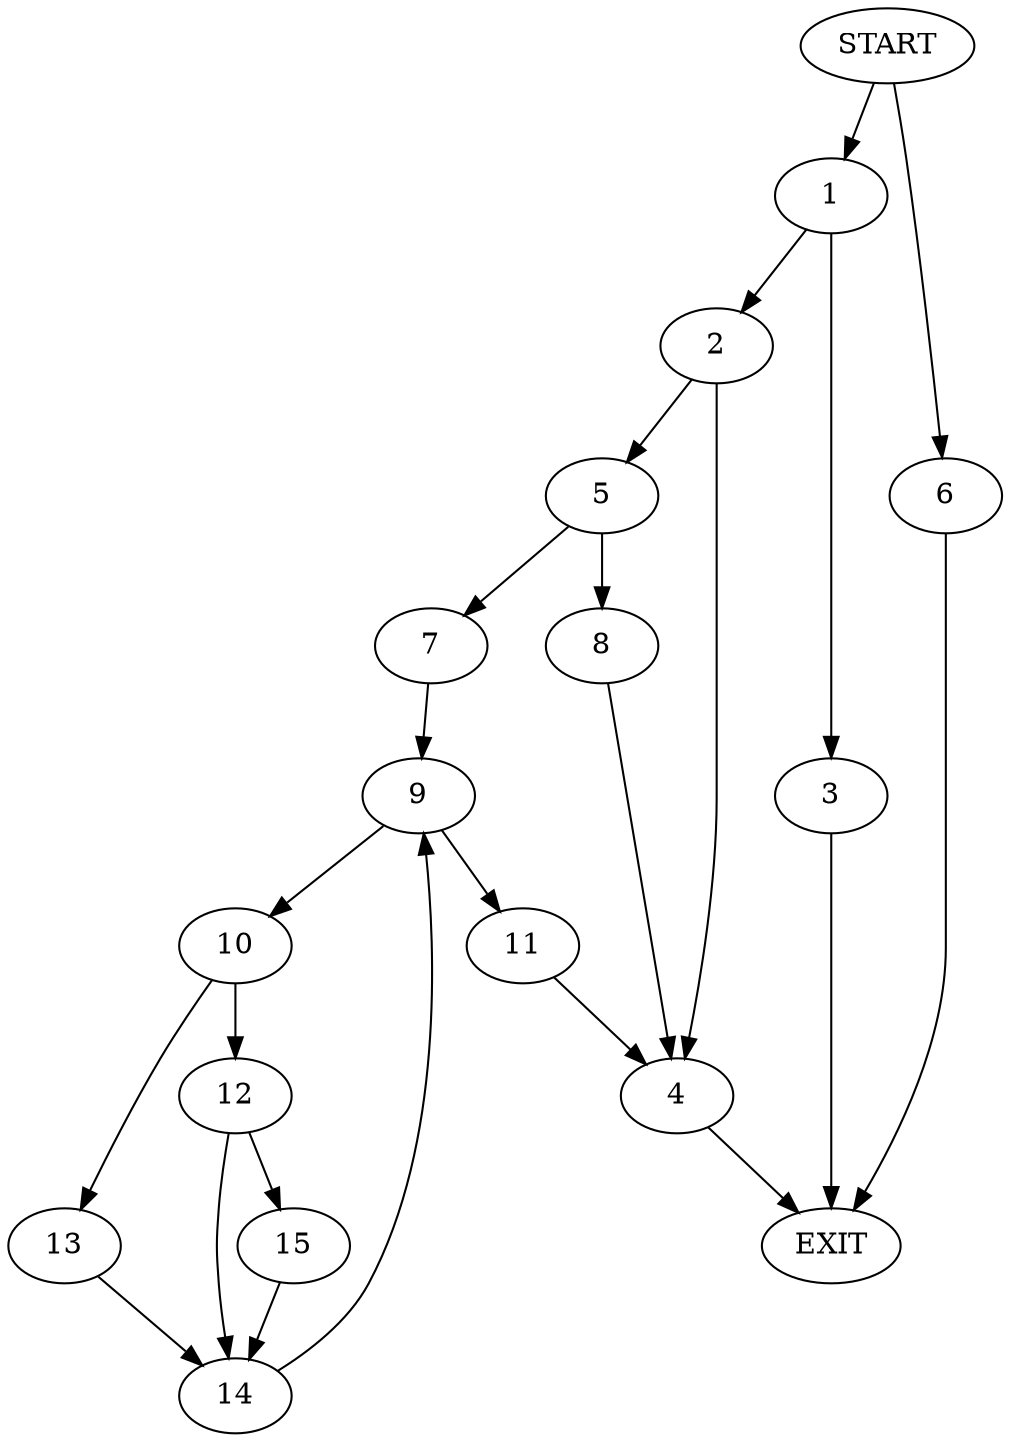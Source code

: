 digraph {
0 [label="START"]
16 [label="EXIT"]
0 -> 1
1 -> 2
1 -> 3
3 -> 16
2 -> 4
2 -> 5
0 -> 6
6 -> 16
5 -> 7
5 -> 8
4 -> 16
8 -> 4
7 -> 9
9 -> 10
9 -> 11
11 -> 4
10 -> 12
10 -> 13
13 -> 14
12 -> 15
12 -> 14
14 -> 9
15 -> 14
}
